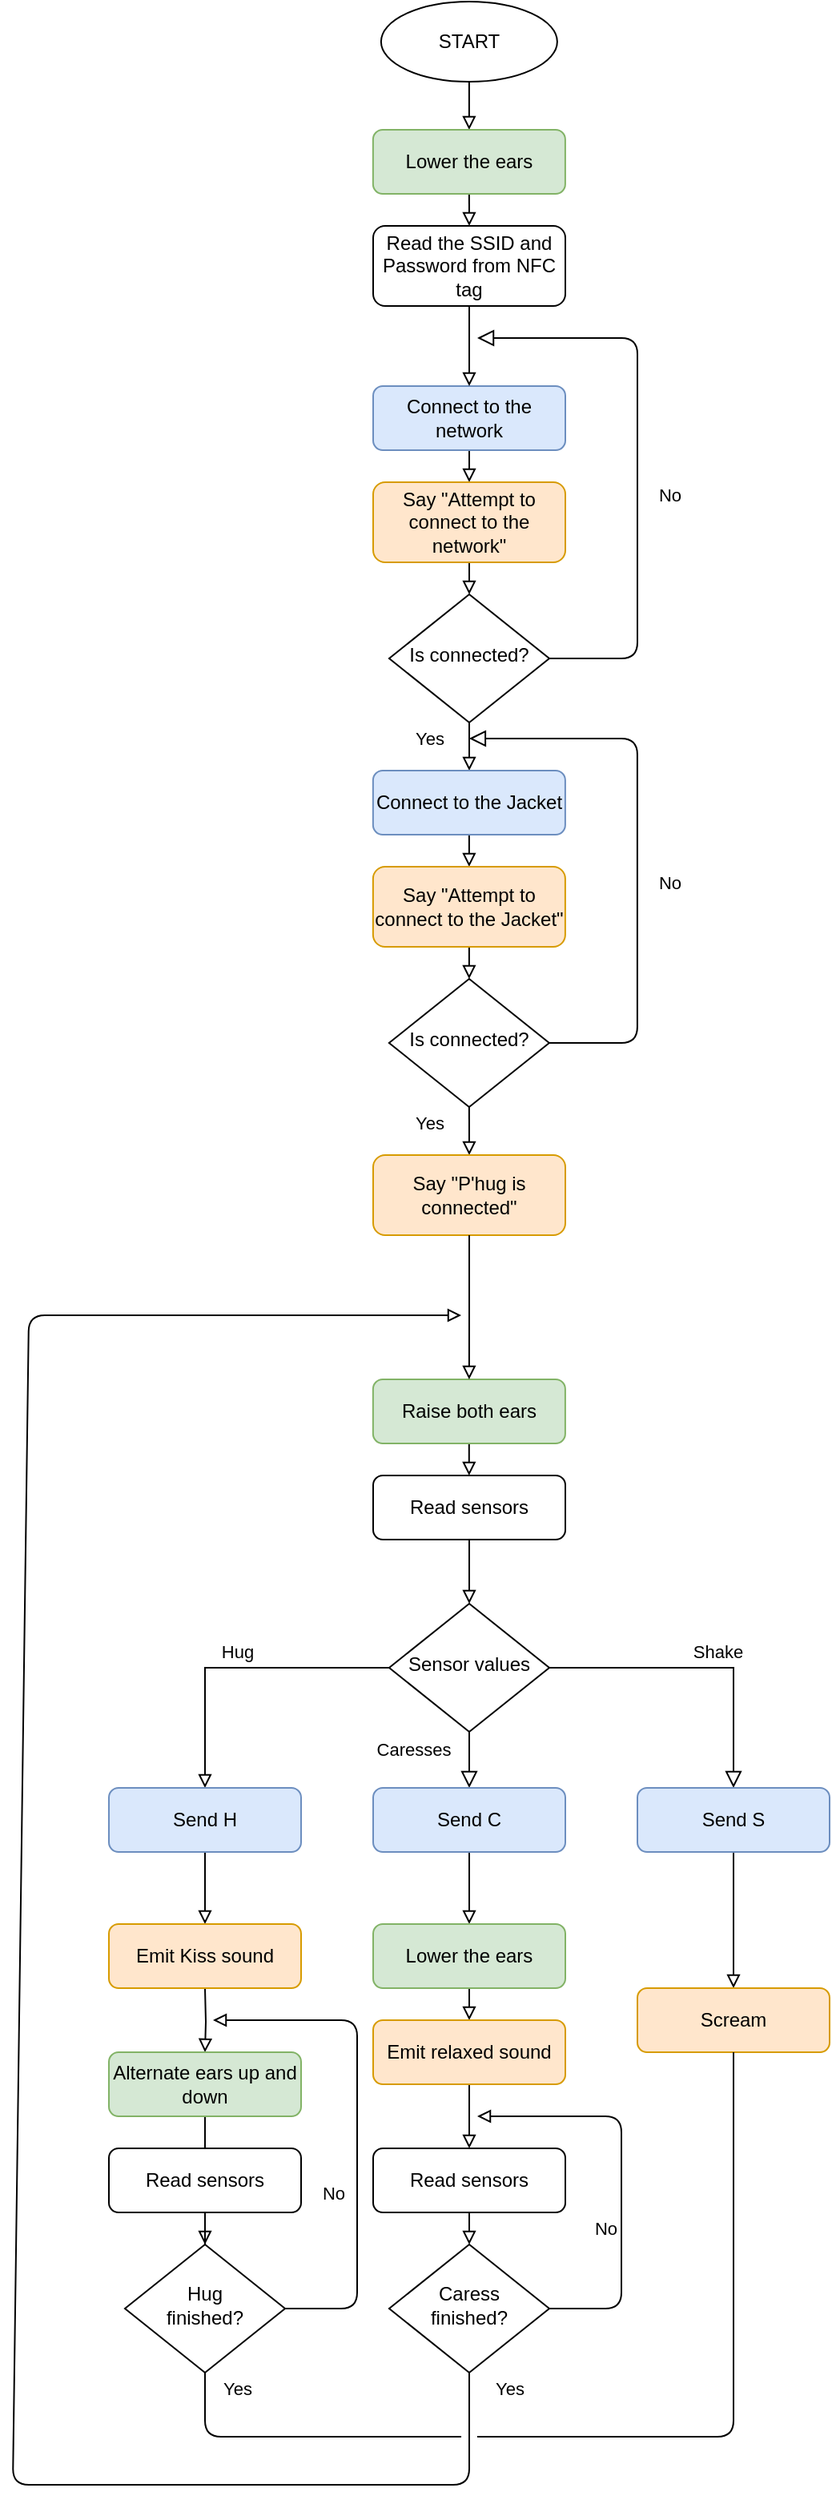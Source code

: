 <mxfile version="14.1.8" type="device"><diagram id="C5RBs43oDa-KdzZeNtuy" name="Page-1"><mxGraphModel dx="1537" dy="1581" grid="1" gridSize="10" guides="1" tooltips="1" connect="1" arrows="1" fold="1" page="1" pageScale="1" pageWidth="827" pageHeight="1169" math="0" shadow="0"><root><mxCell id="WIyWlLk6GJQsqaUBKTNV-0"/><mxCell id="WIyWlLk6GJQsqaUBKTNV-1" parent="WIyWlLk6GJQsqaUBKTNV-0"/><mxCell id="WIyWlLk6GJQsqaUBKTNV-5" value="No" style="edgeStyle=orthogonalEdgeStyle;rounded=1;html=1;jettySize=auto;orthogonalLoop=1;fontSize=11;endArrow=block;endFill=0;endSize=8;strokeWidth=1;shadow=0;labelBackgroundColor=none;" parent="WIyWlLk6GJQsqaUBKTNV-1" source="WIyWlLk6GJQsqaUBKTNV-6" edge="1"><mxGeometry x="-0.114" y="-20" relative="1" as="geometry"><mxPoint as="offset"/><mxPoint x="210" y="-280" as="targetPoint"/><Array as="points"><mxPoint x="310" y="-80"/><mxPoint x="310" y="-280"/></Array></mxGeometry></mxCell><mxCell id="TbU7Sa51Cy3pFmALoO4v-9" value="Yes" style="edgeStyle=orthogonalEdgeStyle;rounded=0;orthogonalLoop=1;jettySize=auto;html=1;exitX=0.5;exitY=1;exitDx=0;exitDy=0;entryX=0.5;entryY=0;entryDx=0;entryDy=0;endArrow=block;endFill=0;" parent="WIyWlLk6GJQsqaUBKTNV-1" source="WIyWlLk6GJQsqaUBKTNV-6" edge="1"><mxGeometry x="-0.333" y="-25" relative="1" as="geometry"><mxPoint x="205" y="-10" as="targetPoint"/><mxPoint as="offset"/></mxGeometry></mxCell><mxCell id="WIyWlLk6GJQsqaUBKTNV-6" value="Is connected?" style="rhombus;whiteSpace=wrap;html=1;shadow=0;fontFamily=Helvetica;fontSize=12;align=center;strokeWidth=1;spacing=6;spacingTop=-4;" parent="WIyWlLk6GJQsqaUBKTNV-1" vertex="1"><mxGeometry x="155" y="-120" width="100" height="80" as="geometry"/></mxCell><mxCell id="WIyWlLk6GJQsqaUBKTNV-8" value="Caresses" style="rounded=0;html=1;jettySize=auto;orthogonalLoop=1;fontSize=11;endArrow=block;endFill=0;endSize=8;strokeWidth=1;shadow=0;labelBackgroundColor=none;edgeStyle=orthogonalEdgeStyle;" parent="WIyWlLk6GJQsqaUBKTNV-1" source="WIyWlLk6GJQsqaUBKTNV-10" target="WIyWlLk6GJQsqaUBKTNV-11" edge="1"><mxGeometry x="-0.554" y="-35" relative="1" as="geometry"><mxPoint y="1" as="offset"/></mxGeometry></mxCell><mxCell id="WIyWlLk6GJQsqaUBKTNV-9" value="Shake" style="edgeStyle=orthogonalEdgeStyle;rounded=0;html=1;jettySize=auto;orthogonalLoop=1;fontSize=11;endArrow=block;endFill=0;endSize=8;strokeWidth=1;shadow=0;labelBackgroundColor=none;" parent="WIyWlLk6GJQsqaUBKTNV-1" source="WIyWlLk6GJQsqaUBKTNV-10" target="WIyWlLk6GJQsqaUBKTNV-12" edge="1"><mxGeometry x="0.106" y="10" relative="1" as="geometry"><mxPoint as="offset"/></mxGeometry></mxCell><mxCell id="xTELifMZ9nH3VVjS-ciY-5" value="Hug" style="edgeStyle=orthogonalEdgeStyle;rounded=0;orthogonalLoop=1;jettySize=auto;html=1;exitX=0;exitY=0.5;exitDx=0;exitDy=0;endArrow=block;endFill=0;" parent="WIyWlLk6GJQsqaUBKTNV-1" source="WIyWlLk6GJQsqaUBKTNV-10" target="xTELifMZ9nH3VVjS-ciY-4" edge="1"><mxGeometry x="0.0" y="-10" relative="1" as="geometry"><mxPoint as="offset"/></mxGeometry></mxCell><mxCell id="WIyWlLk6GJQsqaUBKTNV-10" value="Sensor values" style="rhombus;whiteSpace=wrap;html=1;shadow=0;fontFamily=Helvetica;fontSize=12;align=center;strokeWidth=1;spacing=6;spacingTop=-4;" parent="WIyWlLk6GJQsqaUBKTNV-1" vertex="1"><mxGeometry x="155" y="510" width="100" height="80" as="geometry"/></mxCell><mxCell id="xTELifMZ9nH3VVjS-ciY-10" style="edgeStyle=orthogonalEdgeStyle;rounded=0;orthogonalLoop=1;jettySize=auto;html=1;exitX=0.5;exitY=1;exitDx=0;exitDy=0;entryX=0.5;entryY=0;entryDx=0;entryDy=0;endArrow=block;endFill=0;" parent="WIyWlLk6GJQsqaUBKTNV-1" source="WIyWlLk6GJQsqaUBKTNV-11" target="xTELifMZ9nH3VVjS-ciY-8" edge="1"><mxGeometry relative="1" as="geometry"/></mxCell><mxCell id="WIyWlLk6GJQsqaUBKTNV-11" value="Send C" style="rounded=1;whiteSpace=wrap;html=1;fontSize=12;glass=0;strokeWidth=1;shadow=0;fillColor=#dae8fc;strokeColor=#6c8ebf;" parent="WIyWlLk6GJQsqaUBKTNV-1" vertex="1"><mxGeometry x="145" y="625" width="120" height="40" as="geometry"/></mxCell><mxCell id="xTELifMZ9nH3VVjS-ciY-11" style="edgeStyle=orthogonalEdgeStyle;rounded=0;orthogonalLoop=1;jettySize=auto;html=1;exitX=0.5;exitY=1;exitDx=0;exitDy=0;entryX=0.5;entryY=0;entryDx=0;entryDy=0;endArrow=block;endFill=0;" parent="WIyWlLk6GJQsqaUBKTNV-1" source="WIyWlLk6GJQsqaUBKTNV-12" target="xTELifMZ9nH3VVjS-ciY-9" edge="1"><mxGeometry relative="1" as="geometry"/></mxCell><mxCell id="WIyWlLk6GJQsqaUBKTNV-12" value="Send S" style="rounded=1;whiteSpace=wrap;html=1;fontSize=12;glass=0;strokeWidth=1;shadow=0;fillColor=#dae8fc;strokeColor=#6c8ebf;" parent="WIyWlLk6GJQsqaUBKTNV-1" vertex="1"><mxGeometry x="310" y="625" width="120" height="40" as="geometry"/></mxCell><mxCell id="TbU7Sa51Cy3pFmALoO4v-1" style="edgeStyle=orthogonalEdgeStyle;rounded=0;orthogonalLoop=1;jettySize=auto;html=1;exitX=0.5;exitY=1;exitDx=0;exitDy=0;entryX=0.5;entryY=0;entryDx=0;entryDy=0;endArrow=block;endFill=0;" parent="WIyWlLk6GJQsqaUBKTNV-1" source="xTELifMZ9nH3VVjS-ciY-0" target="TbU7Sa51Cy3pFmALoO4v-0" edge="1"><mxGeometry relative="1" as="geometry"/></mxCell><mxCell id="xTELifMZ9nH3VVjS-ciY-0" value="START" style="ellipse;whiteSpace=wrap;html=1;" parent="WIyWlLk6GJQsqaUBKTNV-1" vertex="1"><mxGeometry x="149.94" y="-490" width="110" height="50" as="geometry"/></mxCell><mxCell id="xTELifMZ9nH3VVjS-ciY-3" style="edgeStyle=orthogonalEdgeStyle;rounded=0;orthogonalLoop=1;jettySize=auto;html=1;exitX=0.5;exitY=1;exitDx=0;exitDy=0;entryX=0.5;entryY=0;entryDx=0;entryDy=0;endArrow=block;endFill=0;" parent="WIyWlLk6GJQsqaUBKTNV-1" source="xTELifMZ9nH3VVjS-ciY-2" target="WIyWlLk6GJQsqaUBKTNV-10" edge="1"><mxGeometry relative="1" as="geometry"/></mxCell><mxCell id="xTELifMZ9nH3VVjS-ciY-2" value="Read sensors" style="rounded=1;whiteSpace=wrap;html=1;fontSize=12;glass=0;strokeWidth=1;shadow=0;" parent="WIyWlLk6GJQsqaUBKTNV-1" vertex="1"><mxGeometry x="145" y="430" width="120" height="40" as="geometry"/></mxCell><mxCell id="xTELifMZ9nH3VVjS-ciY-7" style="edgeStyle=orthogonalEdgeStyle;rounded=0;orthogonalLoop=1;jettySize=auto;html=1;entryX=0.5;entryY=0;entryDx=0;entryDy=0;endArrow=block;endFill=0;" parent="WIyWlLk6GJQsqaUBKTNV-1" source="xTELifMZ9nH3VVjS-ciY-4" target="TbU7Sa51Cy3pFmALoO4v-37" edge="1"><mxGeometry relative="1" as="geometry"><mxPoint x="40" y="710" as="targetPoint"/></mxGeometry></mxCell><mxCell id="xTELifMZ9nH3VVjS-ciY-4" value="Send H" style="rounded=1;whiteSpace=wrap;html=1;fontSize=12;glass=0;strokeWidth=1;shadow=0;fillColor=#dae8fc;strokeColor=#6c8ebf;" parent="WIyWlLk6GJQsqaUBKTNV-1" vertex="1"><mxGeometry x="-20" y="625" width="120" height="40" as="geometry"/></mxCell><mxCell id="TbU7Sa51Cy3pFmALoO4v-26" style="edgeStyle=orthogonalEdgeStyle;rounded=0;orthogonalLoop=1;jettySize=auto;html=1;exitX=0.5;exitY=1;exitDx=0;exitDy=0;entryX=0.5;entryY=0;entryDx=0;entryDy=0;endArrow=block;endFill=0;" parent="WIyWlLk6GJQsqaUBKTNV-1" target="TbU7Sa51Cy3pFmALoO4v-38" edge="1"><mxGeometry relative="1" as="geometry"><mxPoint x="40" y="750" as="sourcePoint"/><mxPoint x="40" y="770" as="targetPoint"/></mxGeometry></mxCell><mxCell id="TbU7Sa51Cy3pFmALoO4v-27" style="edgeStyle=orthogonalEdgeStyle;rounded=0;orthogonalLoop=1;jettySize=auto;html=1;exitX=0.5;exitY=1;exitDx=0;exitDy=0;entryX=0.5;entryY=0;entryDx=0;entryDy=0;endArrow=block;endFill=0;" parent="WIyWlLk6GJQsqaUBKTNV-1" source="xTELifMZ9nH3VVjS-ciY-8" target="TbU7Sa51Cy3pFmALoO4v-23" edge="1"><mxGeometry relative="1" as="geometry"/></mxCell><mxCell id="xTELifMZ9nH3VVjS-ciY-8" value="Lower the ears" style="rounded=1;whiteSpace=wrap;html=1;fontSize=12;glass=0;strokeWidth=1;shadow=0;fillColor=#d5e8d4;strokeColor=#82b366;" parent="WIyWlLk6GJQsqaUBKTNV-1" vertex="1"><mxGeometry x="145" y="710" width="120" height="40" as="geometry"/></mxCell><mxCell id="xTELifMZ9nH3VVjS-ciY-9" value="Scream" style="rounded=1;whiteSpace=wrap;html=1;fontSize=12;glass=0;strokeWidth=1;shadow=0;fillColor=#ffe6cc;strokeColor=#d79b00;" parent="WIyWlLk6GJQsqaUBKTNV-1" vertex="1"><mxGeometry x="310" y="750" width="120" height="40" as="geometry"/></mxCell><mxCell id="xTELifMZ9nH3VVjS-ciY-13" value="Yes" style="endArrow=none;html=1;entryX=0.5;entryY=1;entryDx=0;entryDy=0;" parent="WIyWlLk6GJQsqaUBKTNV-1" edge="1"><mxGeometry y="-20" width="50" height="50" relative="1" as="geometry"><mxPoint x="200" y="1030" as="sourcePoint"/><mxPoint x="40" y="810" as="targetPoint"/><Array as="points"><mxPoint x="40" y="1030"/></Array><mxPoint as="offset"/></mxGeometry></mxCell><mxCell id="xTELifMZ9nH3VVjS-ciY-16" value="" style="endArrow=none;html=1;entryX=0.5;entryY=1;entryDx=0;entryDy=0;" parent="WIyWlLk6GJQsqaUBKTNV-1" target="xTELifMZ9nH3VVjS-ciY-9" edge="1"><mxGeometry width="50" height="50" relative="1" as="geometry"><mxPoint x="210" y="1030" as="sourcePoint"/><mxPoint x="215" y="750" as="targetPoint"/><Array as="points"><mxPoint x="370" y="1030"/></Array></mxGeometry></mxCell><mxCell id="xTELifMZ9nH3VVjS-ciY-17" value="Yes" style="endArrow=none;html=1;endFill=0;startArrow=block;startFill=0;entryX=0.5;entryY=1;entryDx=0;entryDy=0;" parent="WIyWlLk6GJQsqaUBKTNV-1" target="TbU7Sa51Cy3pFmALoO4v-28" edge="1"><mxGeometry x="0.985" y="-25" width="50" height="50" relative="1" as="geometry"><mxPoint x="200" y="330" as="sourcePoint"/><mxPoint x="205" y="1000" as="targetPoint"/><Array as="points"><mxPoint x="-70" y="330"/><mxPoint x="-80" y="1060"/><mxPoint x="205" y="1060"/></Array><mxPoint as="offset"/></mxGeometry></mxCell><mxCell id="nHRvnFckeFfhMmVD-SmY-2" style="edgeStyle=orthogonalEdgeStyle;rounded=0;orthogonalLoop=1;jettySize=auto;html=1;exitX=0.5;exitY=1;exitDx=0;exitDy=0;entryX=0.5;entryY=0;entryDx=0;entryDy=0;endArrow=block;endFill=0;" edge="1" parent="WIyWlLk6GJQsqaUBKTNV-1" source="TbU7Sa51Cy3pFmALoO4v-0" target="nHRvnFckeFfhMmVD-SmY-1"><mxGeometry relative="1" as="geometry"/></mxCell><mxCell id="TbU7Sa51Cy3pFmALoO4v-0" value="Lower the ears" style="rounded=1;whiteSpace=wrap;html=1;fontSize=12;glass=0;strokeWidth=1;shadow=0;fillColor=#d5e8d4;strokeColor=#82b366;" parent="WIyWlLk6GJQsqaUBKTNV-1" vertex="1"><mxGeometry x="144.94" y="-410" width="120" height="40" as="geometry"/></mxCell><mxCell id="TbU7Sa51Cy3pFmALoO4v-6" style="edgeStyle=orthogonalEdgeStyle;rounded=0;orthogonalLoop=1;jettySize=auto;html=1;exitX=0.5;exitY=1;exitDx=0;exitDy=0;entryX=0.5;entryY=0;entryDx=0;entryDy=0;endArrow=block;endFill=0;" parent="WIyWlLk6GJQsqaUBKTNV-1" source="TbU7Sa51Cy3pFmALoO4v-2" target="TbU7Sa51Cy3pFmALoO4v-4" edge="1"><mxGeometry relative="1" as="geometry"/></mxCell><mxCell id="TbU7Sa51Cy3pFmALoO4v-2" value="Connect to the network" style="rounded=1;whiteSpace=wrap;html=1;fontSize=12;glass=0;strokeWidth=1;shadow=0;fillColor=#dae8fc;strokeColor=#6c8ebf;" parent="WIyWlLk6GJQsqaUBKTNV-1" vertex="1"><mxGeometry x="145" y="-250" width="120" height="40" as="geometry"/></mxCell><mxCell id="TbU7Sa51Cy3pFmALoO4v-7" style="edgeStyle=orthogonalEdgeStyle;rounded=0;orthogonalLoop=1;jettySize=auto;html=1;exitX=0.5;exitY=1;exitDx=0;exitDy=0;entryX=0.5;entryY=0;entryDx=0;entryDy=0;endArrow=block;endFill=0;" parent="WIyWlLk6GJQsqaUBKTNV-1" source="TbU7Sa51Cy3pFmALoO4v-4" target="WIyWlLk6GJQsqaUBKTNV-6" edge="1"><mxGeometry relative="1" as="geometry"/></mxCell><mxCell id="TbU7Sa51Cy3pFmALoO4v-4" value="Say &quot;Attempt to connect to the network&quot;" style="rounded=1;whiteSpace=wrap;html=1;fontSize=12;glass=0;strokeWidth=1;shadow=0;fillColor=#ffe6cc;strokeColor=#d79b00;" parent="WIyWlLk6GJQsqaUBKTNV-1" vertex="1"><mxGeometry x="145" y="-190" width="120" height="50" as="geometry"/></mxCell><mxCell id="TbU7Sa51Cy3pFmALoO4v-11" value="No" style="edgeStyle=orthogonalEdgeStyle;rounded=1;html=1;jettySize=auto;orthogonalLoop=1;fontSize=11;endArrow=block;endFill=0;endSize=8;strokeWidth=1;shadow=0;labelBackgroundColor=none;jumpStyle=none;" parent="WIyWlLk6GJQsqaUBKTNV-1" source="TbU7Sa51Cy3pFmALoO4v-13" edge="1"><mxGeometry x="-0.114" y="-20" relative="1" as="geometry"><mxPoint as="offset"/><mxPoint x="204.94" y="-30" as="targetPoint"/><Array as="points"><mxPoint x="309.94" y="160"/><mxPoint x="309.94" y="-30"/></Array></mxGeometry></mxCell><mxCell id="TbU7Sa51Cy3pFmALoO4v-12" value="Yes" style="edgeStyle=orthogonalEdgeStyle;rounded=0;orthogonalLoop=1;jettySize=auto;html=1;exitX=0.5;exitY=1;exitDx=0;exitDy=0;entryX=0.5;entryY=0;entryDx=0;entryDy=0;endArrow=block;endFill=0;" parent="WIyWlLk6GJQsqaUBKTNV-1" source="TbU7Sa51Cy3pFmALoO4v-13" target="TbU7Sa51Cy3pFmALoO4v-19" edge="1"><mxGeometry x="-0.333" y="-25" relative="1" as="geometry"><mxPoint x="204.94" y="230" as="targetPoint"/><mxPoint as="offset"/></mxGeometry></mxCell><mxCell id="TbU7Sa51Cy3pFmALoO4v-13" value="Is connected?" style="rhombus;whiteSpace=wrap;html=1;shadow=0;fontFamily=Helvetica;fontSize=12;align=center;strokeWidth=1;spacing=6;spacingTop=-4;" parent="WIyWlLk6GJQsqaUBKTNV-1" vertex="1"><mxGeometry x="154.94" y="120" width="100" height="80" as="geometry"/></mxCell><mxCell id="TbU7Sa51Cy3pFmALoO4v-14" style="edgeStyle=orthogonalEdgeStyle;rounded=0;orthogonalLoop=1;jettySize=auto;html=1;exitX=0.5;exitY=1;exitDx=0;exitDy=0;entryX=0.5;entryY=0;entryDx=0;entryDy=0;endArrow=block;endFill=0;" parent="WIyWlLk6GJQsqaUBKTNV-1" source="TbU7Sa51Cy3pFmALoO4v-15" target="TbU7Sa51Cy3pFmALoO4v-17" edge="1"><mxGeometry relative="1" as="geometry"/></mxCell><mxCell id="TbU7Sa51Cy3pFmALoO4v-15" value="Connect to the Jacket" style="rounded=1;whiteSpace=wrap;html=1;fontSize=12;glass=0;strokeWidth=1;shadow=0;fillColor=#dae8fc;strokeColor=#6c8ebf;" parent="WIyWlLk6GJQsqaUBKTNV-1" vertex="1"><mxGeometry x="144.94" y="-10" width="120" height="40" as="geometry"/></mxCell><mxCell id="TbU7Sa51Cy3pFmALoO4v-16" style="edgeStyle=orthogonalEdgeStyle;rounded=0;orthogonalLoop=1;jettySize=auto;html=1;exitX=0.5;exitY=1;exitDx=0;exitDy=0;entryX=0.5;entryY=0;entryDx=0;entryDy=0;endArrow=block;endFill=0;" parent="WIyWlLk6GJQsqaUBKTNV-1" source="TbU7Sa51Cy3pFmALoO4v-17" target="TbU7Sa51Cy3pFmALoO4v-13" edge="1"><mxGeometry relative="1" as="geometry"/></mxCell><mxCell id="TbU7Sa51Cy3pFmALoO4v-17" value="Say &quot;Attempt to connect to the Jacket&quot;" style="rounded=1;whiteSpace=wrap;html=1;fontSize=12;glass=0;strokeWidth=1;shadow=0;fillColor=#ffe6cc;strokeColor=#d79b00;" parent="WIyWlLk6GJQsqaUBKTNV-1" vertex="1"><mxGeometry x="144.94" y="50" width="120" height="50" as="geometry"/></mxCell><mxCell id="TbU7Sa51Cy3pFmALoO4v-21" style="edgeStyle=orthogonalEdgeStyle;rounded=0;orthogonalLoop=1;jettySize=auto;html=1;entryX=0.5;entryY=0;entryDx=0;entryDy=0;endArrow=block;endFill=0;" parent="WIyWlLk6GJQsqaUBKTNV-1" source="TbU7Sa51Cy3pFmALoO4v-24" target="xTELifMZ9nH3VVjS-ciY-2" edge="1"><mxGeometry relative="1" as="geometry"/></mxCell><mxCell id="TbU7Sa51Cy3pFmALoO4v-19" value="Say &quot;P'hug is connected&quot;" style="rounded=1;whiteSpace=wrap;html=1;fontSize=12;glass=0;strokeWidth=1;shadow=0;fillColor=#ffe6cc;strokeColor=#d79b00;" parent="WIyWlLk6GJQsqaUBKTNV-1" vertex="1"><mxGeometry x="145" y="230" width="120" height="50" as="geometry"/></mxCell><mxCell id="TbU7Sa51Cy3pFmALoO4v-32" style="edgeStyle=none;rounded=1;jumpStyle=none;orthogonalLoop=1;jettySize=auto;html=1;exitX=0.5;exitY=1;exitDx=0;exitDy=0;entryX=0.5;entryY=0;entryDx=0;entryDy=0;endArrow=block;endFill=0;" parent="WIyWlLk6GJQsqaUBKTNV-1" source="TbU7Sa51Cy3pFmALoO4v-23" target="TbU7Sa51Cy3pFmALoO4v-30" edge="1"><mxGeometry relative="1" as="geometry"/></mxCell><mxCell id="TbU7Sa51Cy3pFmALoO4v-23" value="Emit relaxed sound" style="rounded=1;whiteSpace=wrap;html=1;fontSize=12;glass=0;strokeWidth=1;shadow=0;fillColor=#ffe6cc;strokeColor=#d79b00;" parent="WIyWlLk6GJQsqaUBKTNV-1" vertex="1"><mxGeometry x="145" y="770" width="120" height="40" as="geometry"/></mxCell><mxCell id="TbU7Sa51Cy3pFmALoO4v-24" value="Raise both ears" style="rounded=1;whiteSpace=wrap;html=1;fontSize=12;glass=0;strokeWidth=1;shadow=0;fillColor=#d5e8d4;strokeColor=#82b366;" parent="WIyWlLk6GJQsqaUBKTNV-1" vertex="1"><mxGeometry x="144.94" y="370" width="120" height="40" as="geometry"/></mxCell><mxCell id="TbU7Sa51Cy3pFmALoO4v-25" style="edgeStyle=orthogonalEdgeStyle;rounded=0;orthogonalLoop=1;jettySize=auto;html=1;entryX=0.5;entryY=0;entryDx=0;entryDy=0;endArrow=block;endFill=0;" parent="WIyWlLk6GJQsqaUBKTNV-1" source="TbU7Sa51Cy3pFmALoO4v-19" target="TbU7Sa51Cy3pFmALoO4v-24" edge="1"><mxGeometry relative="1" as="geometry"><mxPoint x="205" y="280" as="sourcePoint"/><mxPoint x="205" y="430" as="targetPoint"/></mxGeometry></mxCell><mxCell id="TbU7Sa51Cy3pFmALoO4v-31" value="No" style="edgeStyle=orthogonalEdgeStyle;rounded=1;orthogonalLoop=1;jettySize=auto;html=1;endArrow=block;endFill=0;" parent="WIyWlLk6GJQsqaUBKTNV-1" source="TbU7Sa51Cy3pFmALoO4v-28" edge="1"><mxGeometry x="-0.255" y="10" relative="1" as="geometry"><mxPoint x="210" y="830" as="targetPoint"/><Array as="points"><mxPoint x="300" y="950"/></Array><mxPoint as="offset"/></mxGeometry></mxCell><mxCell id="TbU7Sa51Cy3pFmALoO4v-28" value="Caress&lt;br&gt;finished?" style="rhombus;whiteSpace=wrap;html=1;shadow=0;fontFamily=Helvetica;fontSize=12;align=center;strokeWidth=1;spacing=6;spacingTop=-4;" parent="WIyWlLk6GJQsqaUBKTNV-1" vertex="1"><mxGeometry x="155" y="910" width="100" height="80" as="geometry"/></mxCell><mxCell id="TbU7Sa51Cy3pFmALoO4v-29" style="edgeStyle=orthogonalEdgeStyle;rounded=0;orthogonalLoop=1;jettySize=auto;html=1;exitX=0.5;exitY=1;exitDx=0;exitDy=0;entryX=0.5;entryY=0;entryDx=0;entryDy=0;endArrow=block;endFill=0;" parent="WIyWlLk6GJQsqaUBKTNV-1" source="TbU7Sa51Cy3pFmALoO4v-30" target="TbU7Sa51Cy3pFmALoO4v-28" edge="1"><mxGeometry relative="1" as="geometry"/></mxCell><mxCell id="TbU7Sa51Cy3pFmALoO4v-30" value="Read sensors" style="rounded=1;whiteSpace=wrap;html=1;fontSize=12;glass=0;strokeWidth=1;shadow=0;" parent="WIyWlLk6GJQsqaUBKTNV-1" vertex="1"><mxGeometry x="145" y="850" width="120" height="40" as="geometry"/></mxCell><mxCell id="TbU7Sa51Cy3pFmALoO4v-33" value="No" style="edgeStyle=orthogonalEdgeStyle;rounded=1;orthogonalLoop=1;jettySize=auto;html=1;endArrow=block;endFill=0;" parent="WIyWlLk6GJQsqaUBKTNV-1" source="TbU7Sa51Cy3pFmALoO4v-34" edge="1"><mxGeometry x="-0.255" y="15" relative="1" as="geometry"><mxPoint x="45" y="770" as="targetPoint"/><Array as="points"><mxPoint x="135" y="950"/></Array><mxPoint as="offset"/></mxGeometry></mxCell><mxCell id="TbU7Sa51Cy3pFmALoO4v-34" value="Hug&lt;br&gt;finished?" style="rhombus;whiteSpace=wrap;html=1;shadow=0;fontFamily=Helvetica;fontSize=12;align=center;strokeWidth=1;spacing=6;spacingTop=-4;" parent="WIyWlLk6GJQsqaUBKTNV-1" vertex="1"><mxGeometry x="-10" y="910" width="100" height="80" as="geometry"/></mxCell><mxCell id="TbU7Sa51Cy3pFmALoO4v-35" style="edgeStyle=orthogonalEdgeStyle;rounded=0;orthogonalLoop=1;jettySize=auto;html=1;exitX=0.5;exitY=1;exitDx=0;exitDy=0;entryX=0.5;entryY=0;entryDx=0;entryDy=0;endArrow=block;endFill=0;" parent="WIyWlLk6GJQsqaUBKTNV-1" source="TbU7Sa51Cy3pFmALoO4v-36" target="TbU7Sa51Cy3pFmALoO4v-34" edge="1"><mxGeometry relative="1" as="geometry"/></mxCell><mxCell id="TbU7Sa51Cy3pFmALoO4v-36" value="Read sensors" style="rounded=1;whiteSpace=wrap;html=1;fontSize=12;glass=0;strokeWidth=1;shadow=0;" parent="WIyWlLk6GJQsqaUBKTNV-1" vertex="1"><mxGeometry x="-20" y="850" width="120" height="40" as="geometry"/></mxCell><mxCell id="TbU7Sa51Cy3pFmALoO4v-37" value="Emit Kiss sound" style="rounded=1;whiteSpace=wrap;html=1;fontSize=12;glass=0;strokeWidth=1;shadow=0;fillColor=#ffe6cc;strokeColor=#d79b00;" parent="WIyWlLk6GJQsqaUBKTNV-1" vertex="1"><mxGeometry x="-20" y="710" width="120" height="40" as="geometry"/></mxCell><mxCell id="TbU7Sa51Cy3pFmALoO4v-38" value="Alternate ears up and down" style="rounded=1;whiteSpace=wrap;html=1;fontSize=12;glass=0;strokeWidth=1;shadow=0;fillColor=#d5e8d4;strokeColor=#82b366;" parent="WIyWlLk6GJQsqaUBKTNV-1" vertex="1"><mxGeometry x="-20" y="790" width="120" height="40" as="geometry"/></mxCell><mxCell id="nHRvnFckeFfhMmVD-SmY-3" style="edgeStyle=orthogonalEdgeStyle;rounded=0;orthogonalLoop=1;jettySize=auto;html=1;exitX=0.5;exitY=1;exitDx=0;exitDy=0;entryX=0.5;entryY=0;entryDx=0;entryDy=0;endArrow=block;endFill=0;" edge="1" parent="WIyWlLk6GJQsqaUBKTNV-1" source="nHRvnFckeFfhMmVD-SmY-1" target="TbU7Sa51Cy3pFmALoO4v-2"><mxGeometry relative="1" as="geometry"/></mxCell><mxCell id="nHRvnFckeFfhMmVD-SmY-1" value="Read the SSID and Password from NFC tag" style="rounded=1;whiteSpace=wrap;html=1;fontSize=12;glass=0;strokeWidth=1;shadow=0;" vertex="1" parent="WIyWlLk6GJQsqaUBKTNV-1"><mxGeometry x="145" y="-350" width="120" height="50" as="geometry"/></mxCell></root></mxGraphModel></diagram></mxfile>